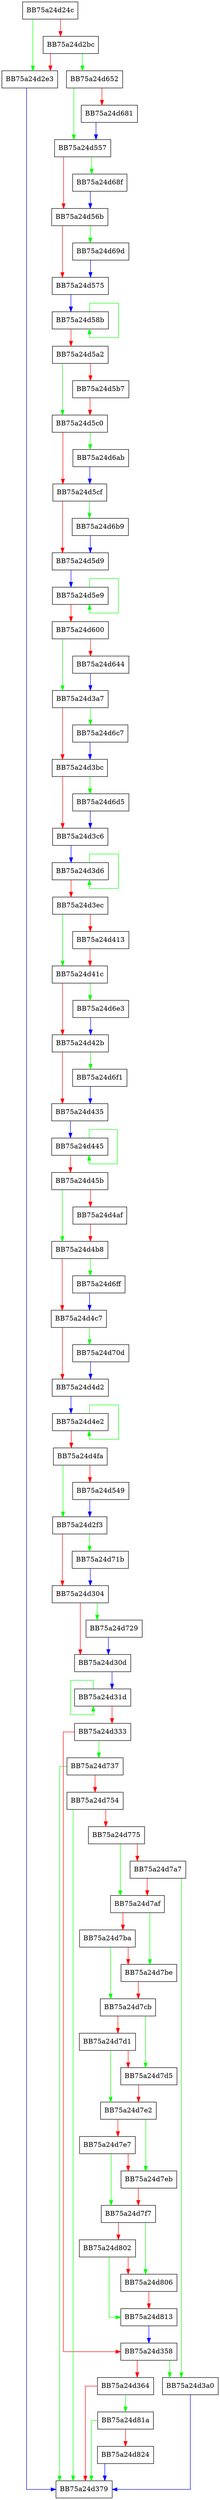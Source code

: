 digraph Attach {
  node [shape="box"];
  graph [splines=ortho];
  BB75a24d24c -> BB75a24d2e3 [color="green"];
  BB75a24d24c -> BB75a24d2bc [color="red"];
  BB75a24d2bc -> BB75a24d652 [color="green"];
  BB75a24d2bc -> BB75a24d2e3 [color="red"];
  BB75a24d2e3 -> BB75a24d379 [color="blue"];
  BB75a24d2f3 -> BB75a24d71b [color="green"];
  BB75a24d2f3 -> BB75a24d304 [color="red"];
  BB75a24d304 -> BB75a24d729 [color="green"];
  BB75a24d304 -> BB75a24d30d [color="red"];
  BB75a24d30d -> BB75a24d31d [color="blue"];
  BB75a24d31d -> BB75a24d31d [color="green"];
  BB75a24d31d -> BB75a24d333 [color="red"];
  BB75a24d333 -> BB75a24d737 [color="green"];
  BB75a24d333 -> BB75a24d358 [color="red"];
  BB75a24d358 -> BB75a24d3a0 [color="green"];
  BB75a24d358 -> BB75a24d364 [color="red"];
  BB75a24d364 -> BB75a24d81a [color="green"];
  BB75a24d364 -> BB75a24d379 [color="red"];
  BB75a24d3a0 -> BB75a24d379 [color="blue"];
  BB75a24d3a7 -> BB75a24d6c7 [color="green"];
  BB75a24d3a7 -> BB75a24d3bc [color="red"];
  BB75a24d3bc -> BB75a24d6d5 [color="green"];
  BB75a24d3bc -> BB75a24d3c6 [color="red"];
  BB75a24d3c6 -> BB75a24d3d6 [color="blue"];
  BB75a24d3d6 -> BB75a24d3d6 [color="green"];
  BB75a24d3d6 -> BB75a24d3ec [color="red"];
  BB75a24d3ec -> BB75a24d41c [color="green"];
  BB75a24d3ec -> BB75a24d413 [color="red"];
  BB75a24d413 -> BB75a24d41c [color="red"];
  BB75a24d41c -> BB75a24d6e3 [color="green"];
  BB75a24d41c -> BB75a24d42b [color="red"];
  BB75a24d42b -> BB75a24d6f1 [color="green"];
  BB75a24d42b -> BB75a24d435 [color="red"];
  BB75a24d435 -> BB75a24d445 [color="blue"];
  BB75a24d445 -> BB75a24d445 [color="green"];
  BB75a24d445 -> BB75a24d45b [color="red"];
  BB75a24d45b -> BB75a24d4b8 [color="green"];
  BB75a24d45b -> BB75a24d4af [color="red"];
  BB75a24d4af -> BB75a24d4b8 [color="red"];
  BB75a24d4b8 -> BB75a24d6ff [color="green"];
  BB75a24d4b8 -> BB75a24d4c7 [color="red"];
  BB75a24d4c7 -> BB75a24d70d [color="green"];
  BB75a24d4c7 -> BB75a24d4d2 [color="red"];
  BB75a24d4d2 -> BB75a24d4e2 [color="blue"];
  BB75a24d4e2 -> BB75a24d4e2 [color="green"];
  BB75a24d4e2 -> BB75a24d4fa [color="red"];
  BB75a24d4fa -> BB75a24d2f3 [color="green"];
  BB75a24d4fa -> BB75a24d549 [color="red"];
  BB75a24d549 -> BB75a24d2f3 [color="blue"];
  BB75a24d557 -> BB75a24d68f [color="green"];
  BB75a24d557 -> BB75a24d56b [color="red"];
  BB75a24d56b -> BB75a24d69d [color="green"];
  BB75a24d56b -> BB75a24d575 [color="red"];
  BB75a24d575 -> BB75a24d58b [color="blue"];
  BB75a24d58b -> BB75a24d58b [color="green"];
  BB75a24d58b -> BB75a24d5a2 [color="red"];
  BB75a24d5a2 -> BB75a24d5c0 [color="green"];
  BB75a24d5a2 -> BB75a24d5b7 [color="red"];
  BB75a24d5b7 -> BB75a24d5c0 [color="red"];
  BB75a24d5c0 -> BB75a24d6ab [color="green"];
  BB75a24d5c0 -> BB75a24d5cf [color="red"];
  BB75a24d5cf -> BB75a24d6b9 [color="green"];
  BB75a24d5cf -> BB75a24d5d9 [color="red"];
  BB75a24d5d9 -> BB75a24d5e9 [color="blue"];
  BB75a24d5e9 -> BB75a24d5e9 [color="green"];
  BB75a24d5e9 -> BB75a24d600 [color="red"];
  BB75a24d600 -> BB75a24d3a7 [color="green"];
  BB75a24d600 -> BB75a24d644 [color="red"];
  BB75a24d644 -> BB75a24d3a7 [color="blue"];
  BB75a24d652 -> BB75a24d557 [color="green"];
  BB75a24d652 -> BB75a24d681 [color="red"];
  BB75a24d681 -> BB75a24d557 [color="blue"];
  BB75a24d68f -> BB75a24d56b [color="blue"];
  BB75a24d69d -> BB75a24d575 [color="blue"];
  BB75a24d6ab -> BB75a24d5cf [color="blue"];
  BB75a24d6b9 -> BB75a24d5d9 [color="blue"];
  BB75a24d6c7 -> BB75a24d3bc [color="blue"];
  BB75a24d6d5 -> BB75a24d3c6 [color="blue"];
  BB75a24d6e3 -> BB75a24d42b [color="blue"];
  BB75a24d6f1 -> BB75a24d435 [color="blue"];
  BB75a24d6ff -> BB75a24d4c7 [color="blue"];
  BB75a24d70d -> BB75a24d4d2 [color="blue"];
  BB75a24d71b -> BB75a24d304 [color="blue"];
  BB75a24d729 -> BB75a24d30d [color="blue"];
  BB75a24d737 -> BB75a24d379 [color="green"];
  BB75a24d737 -> BB75a24d754 [color="red"];
  BB75a24d754 -> BB75a24d379 [color="green"];
  BB75a24d754 -> BB75a24d775 [color="red"];
  BB75a24d775 -> BB75a24d7af [color="green"];
  BB75a24d775 -> BB75a24d7a7 [color="red"];
  BB75a24d7a7 -> BB75a24d3a0 [color="green"];
  BB75a24d7a7 -> BB75a24d7af [color="red"];
  BB75a24d7af -> BB75a24d7be [color="green"];
  BB75a24d7af -> BB75a24d7ba [color="red"];
  BB75a24d7ba -> BB75a24d7cb [color="green"];
  BB75a24d7ba -> BB75a24d7be [color="red"];
  BB75a24d7be -> BB75a24d7cb [color="red"];
  BB75a24d7cb -> BB75a24d7d5 [color="green"];
  BB75a24d7cb -> BB75a24d7d1 [color="red"];
  BB75a24d7d1 -> BB75a24d7e2 [color="green"];
  BB75a24d7d1 -> BB75a24d7d5 [color="red"];
  BB75a24d7d5 -> BB75a24d7e2 [color="red"];
  BB75a24d7e2 -> BB75a24d7eb [color="green"];
  BB75a24d7e2 -> BB75a24d7e7 [color="red"];
  BB75a24d7e7 -> BB75a24d7f7 [color="green"];
  BB75a24d7e7 -> BB75a24d7eb [color="red"];
  BB75a24d7eb -> BB75a24d7f7 [color="red"];
  BB75a24d7f7 -> BB75a24d806 [color="green"];
  BB75a24d7f7 -> BB75a24d802 [color="red"];
  BB75a24d802 -> BB75a24d813 [color="green"];
  BB75a24d802 -> BB75a24d806 [color="red"];
  BB75a24d806 -> BB75a24d813 [color="red"];
  BB75a24d813 -> BB75a24d358 [color="blue"];
  BB75a24d81a -> BB75a24d379 [color="green"];
  BB75a24d81a -> BB75a24d824 [color="red"];
  BB75a24d824 -> BB75a24d379 [color="blue"];
}